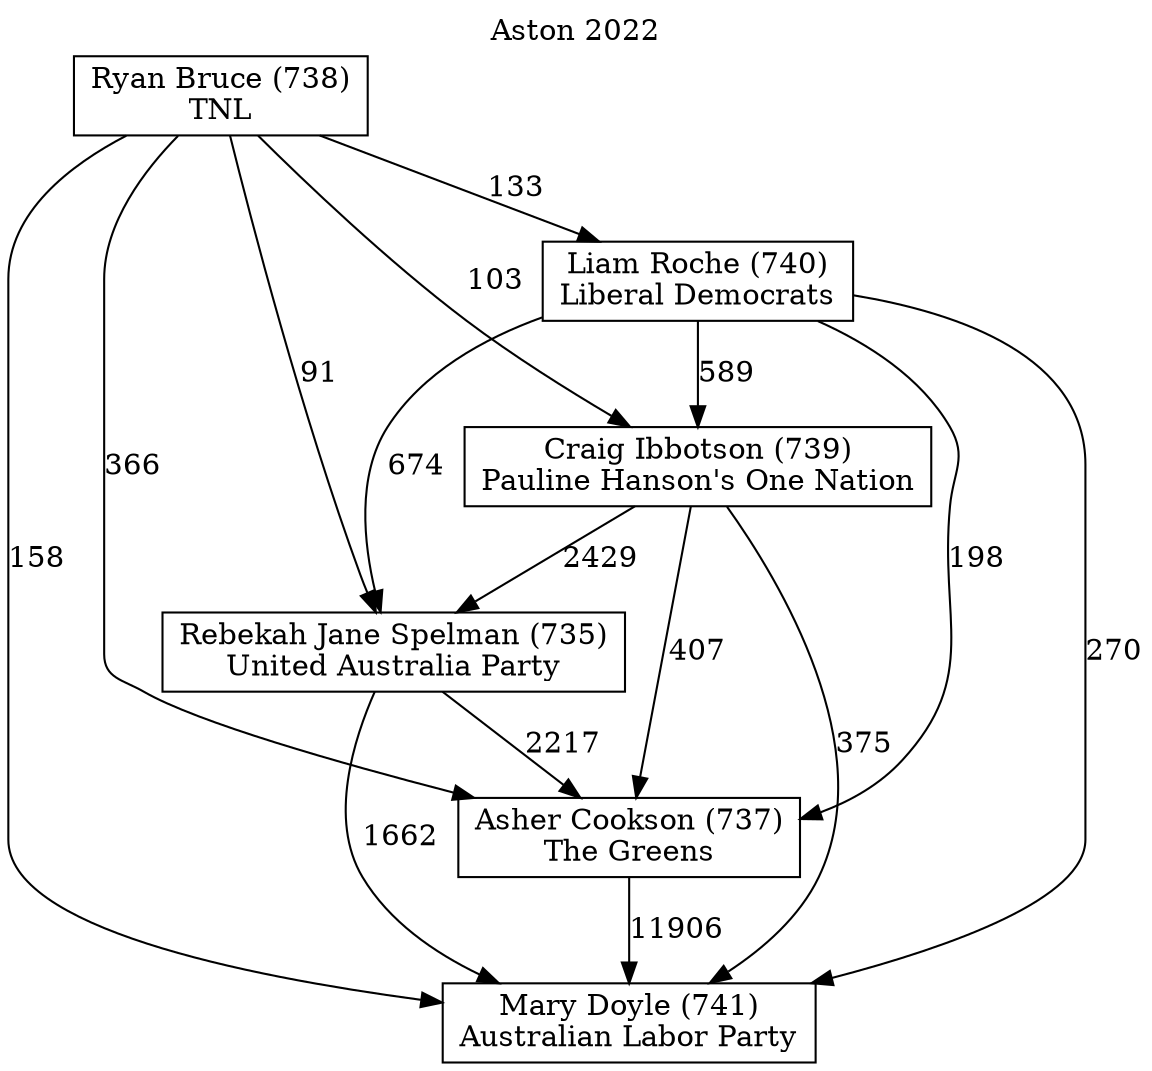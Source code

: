 // House preference flow
digraph "Mary Doyle (741)_Aston_2022" {
	graph [label="Aston 2022" labelloc=t mclimit=10]
	node [shape=box]
	"Mary Doyle (741)" [label="Mary Doyle (741)
Australian Labor Party"]
	"Asher Cookson (737)" [label="Asher Cookson (737)
The Greens"]
	"Liam Roche (740)" [label="Liam Roche (740)
Liberal Democrats"]
	"Rebekah Jane Spelman (735)" [label="Rebekah Jane Spelman (735)
United Australia Party"]
	"Ryan Bruce (738)" [label="Ryan Bruce (738)
TNL"]
	"Craig Ibbotson (739)" [label="Craig Ibbotson (739)
Pauline Hanson's One Nation"]
	"Craig Ibbotson (739)" -> "Asher Cookson (737)" [label=407]
	"Ryan Bruce (738)" -> "Liam Roche (740)" [label=133]
	"Craig Ibbotson (739)" -> "Mary Doyle (741)" [label=375]
	"Craig Ibbotson (739)" -> "Rebekah Jane Spelman (735)" [label=2429]
	"Asher Cookson (737)" -> "Mary Doyle (741)" [label=11906]
	"Ryan Bruce (738)" -> "Mary Doyle (741)" [label=158]
	"Ryan Bruce (738)" -> "Rebekah Jane Spelman (735)" [label=91]
	"Liam Roche (740)" -> "Asher Cookson (737)" [label=198]
	"Ryan Bruce (738)" -> "Asher Cookson (737)" [label=366]
	"Liam Roche (740)" -> "Rebekah Jane Spelman (735)" [label=674]
	"Liam Roche (740)" -> "Mary Doyle (741)" [label=270]
	"Liam Roche (740)" -> "Craig Ibbotson (739)" [label=589]
	"Rebekah Jane Spelman (735)" -> "Mary Doyle (741)" [label=1662]
	"Rebekah Jane Spelman (735)" -> "Asher Cookson (737)" [label=2217]
	"Ryan Bruce (738)" -> "Craig Ibbotson (739)" [label=103]
}
